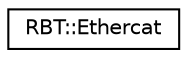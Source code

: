 digraph "类继承关系图"
{
 // LATEX_PDF_SIZE
  edge [fontname="Helvetica",fontsize="10",labelfontname="Helvetica",labelfontsize="10"];
  node [fontname="Helvetica",fontsize="10",shape=record];
  rankdir="LR";
  Node0 [label="RBT::Ethercat",height=0.2,width=0.4,color="black", fillcolor="white", style="filled",URL="$class_r_b_t_1_1_ethercat.html",tooltip="etherca主站类，包含ethercat主站设置操作和通信操作"];
}
